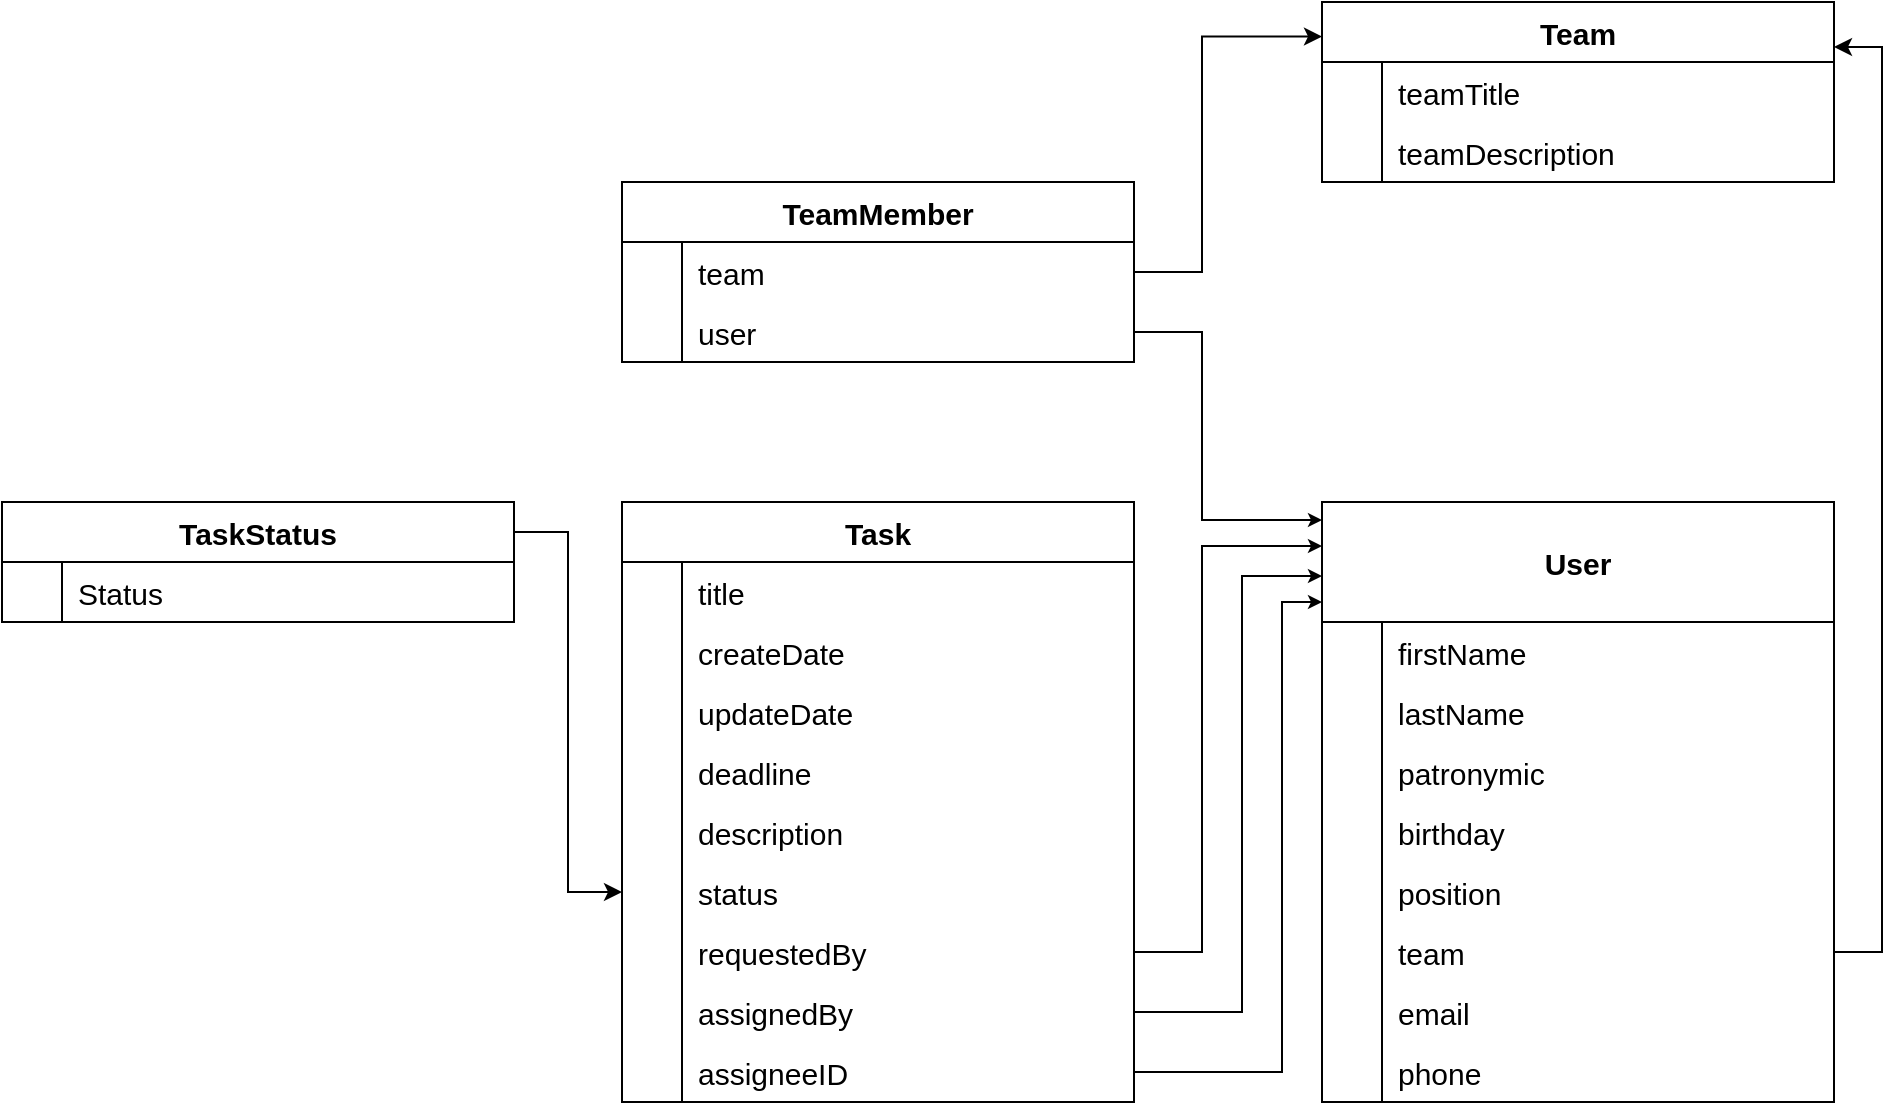 <mxfile version="23.1.5" type="device">
  <diagram id="C5RBs43oDa-KdzZeNtuy" name="Page-1">
    <mxGraphModel dx="3344" dy="1674" grid="1" gridSize="10" guides="1" tooltips="1" connect="1" arrows="1" fold="1" page="1" pageScale="1" pageWidth="827" pageHeight="1169" math="0" shadow="0">
      <root>
        <mxCell id="WIyWlLk6GJQsqaUBKTNV-0" />
        <mxCell id="WIyWlLk6GJQsqaUBKTNV-1" parent="WIyWlLk6GJQsqaUBKTNV-0" />
        <mxCell id="0agh_tOBGkZqkc2HFZfu-0" value="Team" style="shape=table;startSize=30;container=1;collapsible=1;childLayout=tableLayout;fixedRows=1;rowLines=0;fontStyle=1;align=center;resizeLast=1;fontSize=15;" parent="WIyWlLk6GJQsqaUBKTNV-1" vertex="1">
          <mxGeometry x="-1430" y="-580" width="256" height="90" as="geometry" />
        </mxCell>
        <mxCell id="0agh_tOBGkZqkc2HFZfu-1" value="" style="shape=tableRow;horizontal=0;startSize=0;swimlaneHead=0;swimlaneBody=0;fillColor=none;collapsible=0;dropTarget=0;points=[[0,0.5],[1,0.5]];portConstraint=eastwest;top=0;left=0;right=0;bottom=0;fontSize=15;" parent="0agh_tOBGkZqkc2HFZfu-0" vertex="1">
          <mxGeometry y="30" width="256" height="30" as="geometry" />
        </mxCell>
        <mxCell id="0agh_tOBGkZqkc2HFZfu-2" value="" style="shape=partialRectangle;connectable=0;fillColor=none;top=0;left=0;bottom=0;right=0;editable=1;overflow=hidden;fontSize=15;" parent="0agh_tOBGkZqkc2HFZfu-1" vertex="1">
          <mxGeometry width="30" height="30" as="geometry">
            <mxRectangle width="30" height="30" as="alternateBounds" />
          </mxGeometry>
        </mxCell>
        <mxCell id="0agh_tOBGkZqkc2HFZfu-3" value="teamTitle" style="shape=partialRectangle;connectable=0;fillColor=none;top=0;left=0;bottom=0;right=0;align=left;spacingLeft=6;overflow=hidden;fontSize=15;" parent="0agh_tOBGkZqkc2HFZfu-1" vertex="1">
          <mxGeometry x="30" width="226" height="30" as="geometry">
            <mxRectangle width="226" height="30" as="alternateBounds" />
          </mxGeometry>
        </mxCell>
        <mxCell id="0agh_tOBGkZqkc2HFZfu-4" value="" style="shape=tableRow;horizontal=0;startSize=0;swimlaneHead=0;swimlaneBody=0;fillColor=none;collapsible=0;dropTarget=0;points=[[0,0.5],[1,0.5]];portConstraint=eastwest;top=0;left=0;right=0;bottom=0;fontSize=15;" parent="0agh_tOBGkZqkc2HFZfu-0" vertex="1">
          <mxGeometry y="60" width="256" height="30" as="geometry" />
        </mxCell>
        <mxCell id="0agh_tOBGkZqkc2HFZfu-5" value="" style="shape=partialRectangle;connectable=0;fillColor=none;top=0;left=0;bottom=0;right=0;editable=1;overflow=hidden;fontSize=15;" parent="0agh_tOBGkZqkc2HFZfu-4" vertex="1">
          <mxGeometry width="30" height="30" as="geometry">
            <mxRectangle width="30" height="30" as="alternateBounds" />
          </mxGeometry>
        </mxCell>
        <mxCell id="0agh_tOBGkZqkc2HFZfu-6" value="teamDescription" style="shape=partialRectangle;connectable=0;fillColor=none;top=0;left=0;bottom=0;right=0;align=left;spacingLeft=6;overflow=hidden;fontSize=15;" parent="0agh_tOBGkZqkc2HFZfu-4" vertex="1">
          <mxGeometry x="30" width="226" height="30" as="geometry">
            <mxRectangle width="226" height="30" as="alternateBounds" />
          </mxGeometry>
        </mxCell>
        <mxCell id="0agh_tOBGkZqkc2HFZfu-7" value="User" style="shape=table;startSize=60;container=1;collapsible=1;childLayout=tableLayout;fixedRows=1;rowLines=0;fontStyle=1;align=center;resizeLast=1;fontSize=15;" parent="WIyWlLk6GJQsqaUBKTNV-1" vertex="1">
          <mxGeometry x="-1430" y="-330" width="256" height="300" as="geometry" />
        </mxCell>
        <mxCell id="0agh_tOBGkZqkc2HFZfu-8" value="" style="shape=tableRow;horizontal=0;startSize=0;swimlaneHead=0;swimlaneBody=0;fillColor=none;collapsible=0;dropTarget=0;points=[[0,0.5],[1,0.5]];portConstraint=eastwest;top=0;left=0;right=0;bottom=0;fontSize=15;" parent="0agh_tOBGkZqkc2HFZfu-7" vertex="1">
          <mxGeometry y="60" width="256" height="30" as="geometry" />
        </mxCell>
        <mxCell id="0agh_tOBGkZqkc2HFZfu-9" value="" style="shape=partialRectangle;connectable=0;fillColor=none;top=0;left=0;bottom=0;right=0;editable=1;overflow=hidden;fontSize=15;" parent="0agh_tOBGkZqkc2HFZfu-8" vertex="1">
          <mxGeometry width="30" height="30" as="geometry">
            <mxRectangle width="30" height="30" as="alternateBounds" />
          </mxGeometry>
        </mxCell>
        <mxCell id="0agh_tOBGkZqkc2HFZfu-10" value="firstName" style="shape=partialRectangle;connectable=0;fillColor=none;top=0;left=0;bottom=0;right=0;align=left;spacingLeft=6;overflow=hidden;fontSize=15;" parent="0agh_tOBGkZqkc2HFZfu-8" vertex="1">
          <mxGeometry x="30" width="226" height="30" as="geometry">
            <mxRectangle width="226" height="30" as="alternateBounds" />
          </mxGeometry>
        </mxCell>
        <mxCell id="0agh_tOBGkZqkc2HFZfu-11" value="" style="shape=tableRow;horizontal=0;startSize=0;swimlaneHead=0;swimlaneBody=0;fillColor=none;collapsible=0;dropTarget=0;points=[[0,0.5],[1,0.5]];portConstraint=eastwest;top=0;left=0;right=0;bottom=0;fontSize=15;" parent="0agh_tOBGkZqkc2HFZfu-7" vertex="1">
          <mxGeometry y="90" width="256" height="30" as="geometry" />
        </mxCell>
        <mxCell id="0agh_tOBGkZqkc2HFZfu-12" value="" style="shape=partialRectangle;connectable=0;fillColor=none;top=0;left=0;bottom=0;right=0;editable=1;overflow=hidden;fontSize=15;" parent="0agh_tOBGkZqkc2HFZfu-11" vertex="1">
          <mxGeometry width="30" height="30" as="geometry">
            <mxRectangle width="30" height="30" as="alternateBounds" />
          </mxGeometry>
        </mxCell>
        <mxCell id="0agh_tOBGkZqkc2HFZfu-13" value="lastName" style="shape=partialRectangle;connectable=0;fillColor=none;top=0;left=0;bottom=0;right=0;align=left;spacingLeft=6;overflow=hidden;fontSize=15;" parent="0agh_tOBGkZqkc2HFZfu-11" vertex="1">
          <mxGeometry x="30" width="226" height="30" as="geometry">
            <mxRectangle width="226" height="30" as="alternateBounds" />
          </mxGeometry>
        </mxCell>
        <mxCell id="0agh_tOBGkZqkc2HFZfu-23" value="" style="shape=tableRow;horizontal=0;startSize=0;swimlaneHead=0;swimlaneBody=0;fillColor=none;collapsible=0;dropTarget=0;points=[[0,0.5],[1,0.5]];portConstraint=eastwest;top=0;left=0;right=0;bottom=0;fontSize=15;" parent="0agh_tOBGkZqkc2HFZfu-7" vertex="1">
          <mxGeometry y="120" width="256" height="30" as="geometry" />
        </mxCell>
        <mxCell id="0agh_tOBGkZqkc2HFZfu-24" value="" style="shape=partialRectangle;connectable=0;fillColor=none;top=0;left=0;bottom=0;right=0;editable=1;overflow=hidden;fontSize=15;" parent="0agh_tOBGkZqkc2HFZfu-23" vertex="1">
          <mxGeometry width="30" height="30" as="geometry">
            <mxRectangle width="30" height="30" as="alternateBounds" />
          </mxGeometry>
        </mxCell>
        <mxCell id="0agh_tOBGkZqkc2HFZfu-25" value="patronymic" style="shape=partialRectangle;connectable=0;fillColor=none;top=0;left=0;bottom=0;right=0;align=left;spacingLeft=6;overflow=hidden;fontSize=15;" parent="0agh_tOBGkZqkc2HFZfu-23" vertex="1">
          <mxGeometry x="30" width="226" height="30" as="geometry">
            <mxRectangle width="226" height="30" as="alternateBounds" />
          </mxGeometry>
        </mxCell>
        <mxCell id="0agh_tOBGkZqkc2HFZfu-26" value="" style="shape=tableRow;horizontal=0;startSize=0;swimlaneHead=0;swimlaneBody=0;fillColor=none;collapsible=0;dropTarget=0;points=[[0,0.5],[1,0.5]];portConstraint=eastwest;top=0;left=0;right=0;bottom=0;fontSize=15;" parent="0agh_tOBGkZqkc2HFZfu-7" vertex="1">
          <mxGeometry y="150" width="256" height="30" as="geometry" />
        </mxCell>
        <mxCell id="0agh_tOBGkZqkc2HFZfu-27" value="" style="shape=partialRectangle;connectable=0;fillColor=none;top=0;left=0;bottom=0;right=0;editable=1;overflow=hidden;fontSize=15;" parent="0agh_tOBGkZqkc2HFZfu-26" vertex="1">
          <mxGeometry width="30" height="30" as="geometry">
            <mxRectangle width="30" height="30" as="alternateBounds" />
          </mxGeometry>
        </mxCell>
        <mxCell id="0agh_tOBGkZqkc2HFZfu-28" value="birthday" style="shape=partialRectangle;connectable=0;fillColor=none;top=0;left=0;bottom=0;right=0;align=left;spacingLeft=6;overflow=hidden;fontSize=15;" parent="0agh_tOBGkZqkc2HFZfu-26" vertex="1">
          <mxGeometry x="30" width="226" height="30" as="geometry">
            <mxRectangle width="226" height="30" as="alternateBounds" />
          </mxGeometry>
        </mxCell>
        <mxCell id="0agh_tOBGkZqkc2HFZfu-29" value="" style="shape=tableRow;horizontal=0;startSize=0;swimlaneHead=0;swimlaneBody=0;fillColor=none;collapsible=0;dropTarget=0;points=[[0,0.5],[1,0.5]];portConstraint=eastwest;top=0;left=0;right=0;bottom=0;fontSize=15;" parent="0agh_tOBGkZqkc2HFZfu-7" vertex="1">
          <mxGeometry y="180" width="256" height="30" as="geometry" />
        </mxCell>
        <mxCell id="0agh_tOBGkZqkc2HFZfu-30" value="" style="shape=partialRectangle;connectable=0;fillColor=none;top=0;left=0;bottom=0;right=0;editable=1;overflow=hidden;fontSize=15;" parent="0agh_tOBGkZqkc2HFZfu-29" vertex="1">
          <mxGeometry width="30" height="30" as="geometry">
            <mxRectangle width="30" height="30" as="alternateBounds" />
          </mxGeometry>
        </mxCell>
        <mxCell id="0agh_tOBGkZqkc2HFZfu-31" value="position" style="shape=partialRectangle;connectable=0;fillColor=none;top=0;left=0;bottom=0;right=0;align=left;spacingLeft=6;overflow=hidden;fontSize=15;" parent="0agh_tOBGkZqkc2HFZfu-29" vertex="1">
          <mxGeometry x="30" width="226" height="30" as="geometry">
            <mxRectangle width="226" height="30" as="alternateBounds" />
          </mxGeometry>
        </mxCell>
        <mxCell id="0agh_tOBGkZqkc2HFZfu-32" value="" style="shape=tableRow;horizontal=0;startSize=0;swimlaneHead=0;swimlaneBody=0;fillColor=none;collapsible=0;dropTarget=0;points=[[0,0.5],[1,0.5]];portConstraint=eastwest;top=0;left=0;right=0;bottom=0;fontSize=15;" parent="0agh_tOBGkZqkc2HFZfu-7" vertex="1">
          <mxGeometry y="210" width="256" height="30" as="geometry" />
        </mxCell>
        <mxCell id="0agh_tOBGkZqkc2HFZfu-33" value="" style="shape=partialRectangle;connectable=0;fillColor=none;top=0;left=0;bottom=0;right=0;editable=1;overflow=hidden;fontSize=15;" parent="0agh_tOBGkZqkc2HFZfu-32" vertex="1">
          <mxGeometry width="30" height="30" as="geometry">
            <mxRectangle width="30" height="30" as="alternateBounds" />
          </mxGeometry>
        </mxCell>
        <mxCell id="0agh_tOBGkZqkc2HFZfu-34" value="team" style="shape=partialRectangle;connectable=0;fillColor=none;top=0;left=0;bottom=0;right=0;align=left;spacingLeft=6;overflow=hidden;fontSize=15;" parent="0agh_tOBGkZqkc2HFZfu-32" vertex="1">
          <mxGeometry x="30" width="226" height="30" as="geometry">
            <mxRectangle width="226" height="30" as="alternateBounds" />
          </mxGeometry>
        </mxCell>
        <mxCell id="0agh_tOBGkZqkc2HFZfu-35" value="" style="shape=tableRow;horizontal=0;startSize=0;swimlaneHead=0;swimlaneBody=0;fillColor=none;collapsible=0;dropTarget=0;points=[[0,0.5],[1,0.5]];portConstraint=eastwest;top=0;left=0;right=0;bottom=0;fontSize=15;" parent="0agh_tOBGkZqkc2HFZfu-7" vertex="1">
          <mxGeometry y="240" width="256" height="30" as="geometry" />
        </mxCell>
        <mxCell id="0agh_tOBGkZqkc2HFZfu-36" value="" style="shape=partialRectangle;connectable=0;fillColor=none;top=0;left=0;bottom=0;right=0;editable=1;overflow=hidden;fontSize=15;" parent="0agh_tOBGkZqkc2HFZfu-35" vertex="1">
          <mxGeometry width="30" height="30" as="geometry">
            <mxRectangle width="30" height="30" as="alternateBounds" />
          </mxGeometry>
        </mxCell>
        <mxCell id="0agh_tOBGkZqkc2HFZfu-37" value="email" style="shape=partialRectangle;connectable=0;fillColor=none;top=0;left=0;bottom=0;right=0;align=left;spacingLeft=6;overflow=hidden;fontSize=15;" parent="0agh_tOBGkZqkc2HFZfu-35" vertex="1">
          <mxGeometry x="30" width="226" height="30" as="geometry">
            <mxRectangle width="226" height="30" as="alternateBounds" />
          </mxGeometry>
        </mxCell>
        <mxCell id="0agh_tOBGkZqkc2HFZfu-38" value="" style="shape=tableRow;horizontal=0;startSize=0;swimlaneHead=0;swimlaneBody=0;fillColor=none;collapsible=0;dropTarget=0;points=[[0,0.5],[1,0.5]];portConstraint=eastwest;top=0;left=0;right=0;bottom=0;fontSize=15;" parent="0agh_tOBGkZqkc2HFZfu-7" vertex="1">
          <mxGeometry y="270" width="256" height="30" as="geometry" />
        </mxCell>
        <mxCell id="0agh_tOBGkZqkc2HFZfu-39" value="" style="shape=partialRectangle;connectable=0;fillColor=none;top=0;left=0;bottom=0;right=0;editable=1;overflow=hidden;fontSize=15;" parent="0agh_tOBGkZqkc2HFZfu-38" vertex="1">
          <mxGeometry width="30" height="30" as="geometry">
            <mxRectangle width="30" height="30" as="alternateBounds" />
          </mxGeometry>
        </mxCell>
        <mxCell id="0agh_tOBGkZqkc2HFZfu-40" value="phone" style="shape=partialRectangle;connectable=0;fillColor=none;top=0;left=0;bottom=0;right=0;align=left;spacingLeft=6;overflow=hidden;fontSize=15;" parent="0agh_tOBGkZqkc2HFZfu-38" vertex="1">
          <mxGeometry x="30" width="226" height="30" as="geometry">
            <mxRectangle width="226" height="30" as="alternateBounds" />
          </mxGeometry>
        </mxCell>
        <mxCell id="0agh_tOBGkZqkc2HFZfu-42" value="TeamMember" style="shape=table;startSize=30;container=1;collapsible=1;childLayout=tableLayout;fixedRows=1;rowLines=0;fontStyle=1;align=center;resizeLast=1;fontSize=15;" parent="WIyWlLk6GJQsqaUBKTNV-1" vertex="1">
          <mxGeometry x="-1780" y="-490" width="256" height="90" as="geometry" />
        </mxCell>
        <mxCell id="0agh_tOBGkZqkc2HFZfu-43" value="" style="shape=tableRow;horizontal=0;startSize=0;swimlaneHead=0;swimlaneBody=0;fillColor=none;collapsible=0;dropTarget=0;points=[[0,0.5],[1,0.5]];portConstraint=eastwest;top=0;left=0;right=0;bottom=0;fontSize=15;" parent="0agh_tOBGkZqkc2HFZfu-42" vertex="1">
          <mxGeometry y="30" width="256" height="30" as="geometry" />
        </mxCell>
        <mxCell id="0agh_tOBGkZqkc2HFZfu-44" value="" style="shape=partialRectangle;connectable=0;fillColor=none;top=0;left=0;bottom=0;right=0;editable=1;overflow=hidden;fontSize=15;" parent="0agh_tOBGkZqkc2HFZfu-43" vertex="1">
          <mxGeometry width="30" height="30" as="geometry">
            <mxRectangle width="30" height="30" as="alternateBounds" />
          </mxGeometry>
        </mxCell>
        <mxCell id="0agh_tOBGkZqkc2HFZfu-45" value="team" style="shape=partialRectangle;connectable=0;fillColor=none;top=0;left=0;bottom=0;right=0;align=left;spacingLeft=6;overflow=hidden;fontSize=15;" parent="0agh_tOBGkZqkc2HFZfu-43" vertex="1">
          <mxGeometry x="30" width="226" height="30" as="geometry">
            <mxRectangle width="226" height="30" as="alternateBounds" />
          </mxGeometry>
        </mxCell>
        <mxCell id="0agh_tOBGkZqkc2HFZfu-46" value="" style="shape=tableRow;horizontal=0;startSize=0;swimlaneHead=0;swimlaneBody=0;fillColor=none;collapsible=0;dropTarget=0;points=[[0,0.5],[1,0.5]];portConstraint=eastwest;top=0;left=0;right=0;bottom=0;fontSize=15;" parent="0agh_tOBGkZqkc2HFZfu-42" vertex="1">
          <mxGeometry y="60" width="256" height="30" as="geometry" />
        </mxCell>
        <mxCell id="0agh_tOBGkZqkc2HFZfu-47" value="" style="shape=partialRectangle;connectable=0;fillColor=none;top=0;left=0;bottom=0;right=0;editable=1;overflow=hidden;fontSize=15;" parent="0agh_tOBGkZqkc2HFZfu-46" vertex="1">
          <mxGeometry width="30" height="30" as="geometry">
            <mxRectangle width="30" height="30" as="alternateBounds" />
          </mxGeometry>
        </mxCell>
        <mxCell id="0agh_tOBGkZqkc2HFZfu-48" value="user" style="shape=partialRectangle;connectable=0;fillColor=none;top=0;left=0;bottom=0;right=0;align=left;spacingLeft=6;overflow=hidden;fontSize=15;" parent="0agh_tOBGkZqkc2HFZfu-46" vertex="1">
          <mxGeometry x="30" width="226" height="30" as="geometry">
            <mxRectangle width="226" height="30" as="alternateBounds" />
          </mxGeometry>
        </mxCell>
        <mxCell id="0agh_tOBGkZqkc2HFZfu-50" value="" style="endArrow=classic;html=1;rounded=0;exitX=1;exitY=0.5;exitDx=0;exitDy=0;entryX=0;entryY=0.192;entryDx=0;entryDy=0;entryPerimeter=0;edgeStyle=orthogonalEdgeStyle;" parent="WIyWlLk6GJQsqaUBKTNV-1" source="0agh_tOBGkZqkc2HFZfu-43" target="0agh_tOBGkZqkc2HFZfu-0" edge="1">
          <mxGeometry width="50" height="50" relative="1" as="geometry">
            <mxPoint x="-1510" y="-480" as="sourcePoint" />
            <mxPoint x="-1450" y="-560" as="targetPoint" />
            <Array as="points">
              <mxPoint x="-1490" y="-445" />
              <mxPoint x="-1490" y="-563" />
            </Array>
          </mxGeometry>
        </mxCell>
        <mxCell id="0agh_tOBGkZqkc2HFZfu-52" value="Task" style="shape=table;startSize=30;container=1;collapsible=1;childLayout=tableLayout;fixedRows=1;rowLines=0;fontStyle=1;align=center;resizeLast=1;fontSize=15;" parent="WIyWlLk6GJQsqaUBKTNV-1" vertex="1">
          <mxGeometry x="-1780" y="-330" width="256" height="300" as="geometry" />
        </mxCell>
        <mxCell id="0agh_tOBGkZqkc2HFZfu-53" value="" style="shape=tableRow;horizontal=0;startSize=0;swimlaneHead=0;swimlaneBody=0;fillColor=none;collapsible=0;dropTarget=0;points=[[0,0.5],[1,0.5]];portConstraint=eastwest;top=0;left=0;right=0;bottom=0;fontSize=15;" parent="0agh_tOBGkZqkc2HFZfu-52" vertex="1">
          <mxGeometry y="30" width="256" height="30" as="geometry" />
        </mxCell>
        <mxCell id="0agh_tOBGkZqkc2HFZfu-54" value="" style="shape=partialRectangle;connectable=0;fillColor=none;top=0;left=0;bottom=0;right=0;editable=1;overflow=hidden;fontSize=15;" parent="0agh_tOBGkZqkc2HFZfu-53" vertex="1">
          <mxGeometry width="30" height="30" as="geometry">
            <mxRectangle width="30" height="30" as="alternateBounds" />
          </mxGeometry>
        </mxCell>
        <mxCell id="0agh_tOBGkZqkc2HFZfu-55" value="title" style="shape=partialRectangle;connectable=0;fillColor=none;top=0;left=0;bottom=0;right=0;align=left;spacingLeft=6;overflow=hidden;fontSize=15;" parent="0agh_tOBGkZqkc2HFZfu-53" vertex="1">
          <mxGeometry x="30" width="226" height="30" as="geometry">
            <mxRectangle width="226" height="30" as="alternateBounds" />
          </mxGeometry>
        </mxCell>
        <mxCell id="0agh_tOBGkZqkc2HFZfu-56" value="" style="shape=tableRow;horizontal=0;startSize=0;swimlaneHead=0;swimlaneBody=0;fillColor=none;collapsible=0;dropTarget=0;points=[[0,0.5],[1,0.5]];portConstraint=eastwest;top=0;left=0;right=0;bottom=0;fontSize=15;" parent="0agh_tOBGkZqkc2HFZfu-52" vertex="1">
          <mxGeometry y="60" width="256" height="30" as="geometry" />
        </mxCell>
        <mxCell id="0agh_tOBGkZqkc2HFZfu-57" value="" style="shape=partialRectangle;connectable=0;fillColor=none;top=0;left=0;bottom=0;right=0;editable=1;overflow=hidden;fontSize=15;" parent="0agh_tOBGkZqkc2HFZfu-56" vertex="1">
          <mxGeometry width="30" height="30" as="geometry">
            <mxRectangle width="30" height="30" as="alternateBounds" />
          </mxGeometry>
        </mxCell>
        <mxCell id="0agh_tOBGkZqkc2HFZfu-58" value="createDate" style="shape=partialRectangle;connectable=0;fillColor=none;top=0;left=0;bottom=0;right=0;align=left;spacingLeft=6;overflow=hidden;fontSize=15;" parent="0agh_tOBGkZqkc2HFZfu-56" vertex="1">
          <mxGeometry x="30" width="226" height="30" as="geometry">
            <mxRectangle width="226" height="30" as="alternateBounds" />
          </mxGeometry>
        </mxCell>
        <mxCell id="0agh_tOBGkZqkc2HFZfu-59" value="" style="shape=tableRow;horizontal=0;startSize=0;swimlaneHead=0;swimlaneBody=0;fillColor=none;collapsible=0;dropTarget=0;points=[[0,0.5],[1,0.5]];portConstraint=eastwest;top=0;left=0;right=0;bottom=0;fontSize=15;" parent="0agh_tOBGkZqkc2HFZfu-52" vertex="1">
          <mxGeometry y="90" width="256" height="30" as="geometry" />
        </mxCell>
        <mxCell id="0agh_tOBGkZqkc2HFZfu-60" value="" style="shape=partialRectangle;connectable=0;fillColor=none;top=0;left=0;bottom=0;right=0;editable=1;overflow=hidden;fontSize=15;" parent="0agh_tOBGkZqkc2HFZfu-59" vertex="1">
          <mxGeometry width="30" height="30" as="geometry">
            <mxRectangle width="30" height="30" as="alternateBounds" />
          </mxGeometry>
        </mxCell>
        <mxCell id="0agh_tOBGkZqkc2HFZfu-61" value="updateDate" style="shape=partialRectangle;connectable=0;fillColor=none;top=0;left=0;bottom=0;right=0;align=left;spacingLeft=6;overflow=hidden;fontSize=15;" parent="0agh_tOBGkZqkc2HFZfu-59" vertex="1">
          <mxGeometry x="30" width="226" height="30" as="geometry">
            <mxRectangle width="226" height="30" as="alternateBounds" />
          </mxGeometry>
        </mxCell>
        <mxCell id="0agh_tOBGkZqkc2HFZfu-62" value="" style="shape=tableRow;horizontal=0;startSize=0;swimlaneHead=0;swimlaneBody=0;fillColor=none;collapsible=0;dropTarget=0;points=[[0,0.5],[1,0.5]];portConstraint=eastwest;top=0;left=0;right=0;bottom=0;fontSize=15;" parent="0agh_tOBGkZqkc2HFZfu-52" vertex="1">
          <mxGeometry y="120" width="256" height="30" as="geometry" />
        </mxCell>
        <mxCell id="0agh_tOBGkZqkc2HFZfu-63" value="" style="shape=partialRectangle;connectable=0;fillColor=none;top=0;left=0;bottom=0;right=0;editable=1;overflow=hidden;fontSize=15;" parent="0agh_tOBGkZqkc2HFZfu-62" vertex="1">
          <mxGeometry width="30" height="30" as="geometry">
            <mxRectangle width="30" height="30" as="alternateBounds" />
          </mxGeometry>
        </mxCell>
        <mxCell id="0agh_tOBGkZqkc2HFZfu-64" value="deadline" style="shape=partialRectangle;connectable=0;fillColor=none;top=0;left=0;bottom=0;right=0;align=left;spacingLeft=6;overflow=hidden;fontSize=15;" parent="0agh_tOBGkZqkc2HFZfu-62" vertex="1">
          <mxGeometry x="30" width="226" height="30" as="geometry">
            <mxRectangle width="226" height="30" as="alternateBounds" />
          </mxGeometry>
        </mxCell>
        <mxCell id="0agh_tOBGkZqkc2HFZfu-65" value="" style="shape=tableRow;horizontal=0;startSize=0;swimlaneHead=0;swimlaneBody=0;fillColor=none;collapsible=0;dropTarget=0;points=[[0,0.5],[1,0.5]];portConstraint=eastwest;top=0;left=0;right=0;bottom=0;fontSize=15;" parent="0agh_tOBGkZqkc2HFZfu-52" vertex="1">
          <mxGeometry y="150" width="256" height="30" as="geometry" />
        </mxCell>
        <mxCell id="0agh_tOBGkZqkc2HFZfu-66" value="" style="shape=partialRectangle;connectable=0;fillColor=none;top=0;left=0;bottom=0;right=0;editable=1;overflow=hidden;fontSize=15;" parent="0agh_tOBGkZqkc2HFZfu-65" vertex="1">
          <mxGeometry width="30" height="30" as="geometry">
            <mxRectangle width="30" height="30" as="alternateBounds" />
          </mxGeometry>
        </mxCell>
        <mxCell id="0agh_tOBGkZqkc2HFZfu-67" value="description" style="shape=partialRectangle;connectable=0;fillColor=none;top=0;left=0;bottom=0;right=0;align=left;spacingLeft=6;overflow=hidden;fontSize=15;" parent="0agh_tOBGkZqkc2HFZfu-65" vertex="1">
          <mxGeometry x="30" width="226" height="30" as="geometry">
            <mxRectangle width="226" height="30" as="alternateBounds" />
          </mxGeometry>
        </mxCell>
        <mxCell id="0agh_tOBGkZqkc2HFZfu-68" value="" style="shape=tableRow;horizontal=0;startSize=0;swimlaneHead=0;swimlaneBody=0;fillColor=none;collapsible=0;dropTarget=0;points=[[0,0.5],[1,0.5]];portConstraint=eastwest;top=0;left=0;right=0;bottom=0;fontSize=15;" parent="0agh_tOBGkZqkc2HFZfu-52" vertex="1">
          <mxGeometry y="180" width="256" height="30" as="geometry" />
        </mxCell>
        <mxCell id="0agh_tOBGkZqkc2HFZfu-69" value="" style="shape=partialRectangle;connectable=0;fillColor=none;top=0;left=0;bottom=0;right=0;editable=1;overflow=hidden;fontSize=15;" parent="0agh_tOBGkZqkc2HFZfu-68" vertex="1">
          <mxGeometry width="30" height="30" as="geometry">
            <mxRectangle width="30" height="30" as="alternateBounds" />
          </mxGeometry>
        </mxCell>
        <mxCell id="0agh_tOBGkZqkc2HFZfu-70" value="status" style="shape=partialRectangle;connectable=0;fillColor=none;top=0;left=0;bottom=0;right=0;align=left;spacingLeft=6;overflow=hidden;fontSize=15;" parent="0agh_tOBGkZqkc2HFZfu-68" vertex="1">
          <mxGeometry x="30" width="226" height="30" as="geometry">
            <mxRectangle width="226" height="30" as="alternateBounds" />
          </mxGeometry>
        </mxCell>
        <mxCell id="0agh_tOBGkZqkc2HFZfu-71" value="" style="shape=tableRow;horizontal=0;startSize=0;swimlaneHead=0;swimlaneBody=0;fillColor=none;collapsible=0;dropTarget=0;points=[[0,0.5],[1,0.5]];portConstraint=eastwest;top=0;left=0;right=0;bottom=0;fontSize=15;" parent="0agh_tOBGkZqkc2HFZfu-52" vertex="1">
          <mxGeometry y="210" width="256" height="30" as="geometry" />
        </mxCell>
        <mxCell id="0agh_tOBGkZqkc2HFZfu-72" value="" style="shape=partialRectangle;connectable=0;fillColor=none;top=0;left=0;bottom=0;right=0;editable=1;overflow=hidden;fontSize=15;" parent="0agh_tOBGkZqkc2HFZfu-71" vertex="1">
          <mxGeometry width="30" height="30" as="geometry">
            <mxRectangle width="30" height="30" as="alternateBounds" />
          </mxGeometry>
        </mxCell>
        <mxCell id="0agh_tOBGkZqkc2HFZfu-73" value="requestedBy" style="shape=partialRectangle;connectable=0;fillColor=none;top=0;left=0;bottom=0;right=0;align=left;spacingLeft=6;overflow=hidden;fontSize=15;" parent="0agh_tOBGkZqkc2HFZfu-71" vertex="1">
          <mxGeometry x="30" width="226" height="30" as="geometry">
            <mxRectangle width="226" height="30" as="alternateBounds" />
          </mxGeometry>
        </mxCell>
        <mxCell id="0agh_tOBGkZqkc2HFZfu-74" value="" style="shape=tableRow;horizontal=0;startSize=0;swimlaneHead=0;swimlaneBody=0;fillColor=none;collapsible=0;dropTarget=0;points=[[0,0.5],[1,0.5]];portConstraint=eastwest;top=0;left=0;right=0;bottom=0;fontSize=15;" parent="0agh_tOBGkZqkc2HFZfu-52" vertex="1">
          <mxGeometry y="240" width="256" height="30" as="geometry" />
        </mxCell>
        <mxCell id="0agh_tOBGkZqkc2HFZfu-75" value="" style="shape=partialRectangle;connectable=0;fillColor=none;top=0;left=0;bottom=0;right=0;editable=1;overflow=hidden;fontSize=15;" parent="0agh_tOBGkZqkc2HFZfu-74" vertex="1">
          <mxGeometry width="30" height="30" as="geometry">
            <mxRectangle width="30" height="30" as="alternateBounds" />
          </mxGeometry>
        </mxCell>
        <mxCell id="0agh_tOBGkZqkc2HFZfu-76" value="assignedBy" style="shape=partialRectangle;connectable=0;fillColor=none;top=0;left=0;bottom=0;right=0;align=left;spacingLeft=6;overflow=hidden;fontSize=15;" parent="0agh_tOBGkZqkc2HFZfu-74" vertex="1">
          <mxGeometry x="30" width="226" height="30" as="geometry">
            <mxRectangle width="226" height="30" as="alternateBounds" />
          </mxGeometry>
        </mxCell>
        <mxCell id="0agh_tOBGkZqkc2HFZfu-77" value="" style="shape=tableRow;horizontal=0;startSize=0;swimlaneHead=0;swimlaneBody=0;fillColor=none;collapsible=0;dropTarget=0;points=[[0,0.5],[1,0.5]];portConstraint=eastwest;top=0;left=0;right=0;bottom=0;fontSize=15;" parent="0agh_tOBGkZqkc2HFZfu-52" vertex="1">
          <mxGeometry y="270" width="256" height="30" as="geometry" />
        </mxCell>
        <mxCell id="0agh_tOBGkZqkc2HFZfu-78" value="" style="shape=partialRectangle;connectable=0;fillColor=none;top=0;left=0;bottom=0;right=0;editable=1;overflow=hidden;fontSize=15;" parent="0agh_tOBGkZqkc2HFZfu-77" vertex="1">
          <mxGeometry width="30" height="30" as="geometry">
            <mxRectangle width="30" height="30" as="alternateBounds" />
          </mxGeometry>
        </mxCell>
        <mxCell id="0agh_tOBGkZqkc2HFZfu-79" value="assigneeID" style="shape=partialRectangle;connectable=0;fillColor=none;top=0;left=0;bottom=0;right=0;align=left;spacingLeft=6;overflow=hidden;fontSize=15;" parent="0agh_tOBGkZqkc2HFZfu-77" vertex="1">
          <mxGeometry x="30" width="226" height="30" as="geometry">
            <mxRectangle width="226" height="30" as="alternateBounds" />
          </mxGeometry>
        </mxCell>
        <mxCell id="0agh_tOBGkZqkc2HFZfu-80" value="TaskStatus" style="shape=table;startSize=30;container=1;collapsible=1;childLayout=tableLayout;fixedRows=1;rowLines=0;fontStyle=1;align=center;resizeLast=1;fontSize=15;" parent="WIyWlLk6GJQsqaUBKTNV-1" vertex="1">
          <mxGeometry x="-2090" y="-330" width="256" height="60" as="geometry" />
        </mxCell>
        <mxCell id="0agh_tOBGkZqkc2HFZfu-81" value="" style="shape=tableRow;horizontal=0;startSize=0;swimlaneHead=0;swimlaneBody=0;fillColor=none;collapsible=0;dropTarget=0;points=[[0,0.5],[1,0.5]];portConstraint=eastwest;top=0;left=0;right=0;bottom=0;fontSize=15;" parent="0agh_tOBGkZqkc2HFZfu-80" vertex="1">
          <mxGeometry y="30" width="256" height="30" as="geometry" />
        </mxCell>
        <mxCell id="0agh_tOBGkZqkc2HFZfu-82" value="" style="shape=partialRectangle;connectable=0;fillColor=none;top=0;left=0;bottom=0;right=0;editable=1;overflow=hidden;fontSize=15;" parent="0agh_tOBGkZqkc2HFZfu-81" vertex="1">
          <mxGeometry width="30" height="30" as="geometry">
            <mxRectangle width="30" height="30" as="alternateBounds" />
          </mxGeometry>
        </mxCell>
        <mxCell id="0agh_tOBGkZqkc2HFZfu-83" value="Status" style="shape=partialRectangle;connectable=0;fillColor=none;top=0;left=0;bottom=0;right=0;align=left;spacingLeft=6;overflow=hidden;fontSize=15;" parent="0agh_tOBGkZqkc2HFZfu-81" vertex="1">
          <mxGeometry x="30" width="226" height="30" as="geometry">
            <mxRectangle width="226" height="30" as="alternateBounds" />
          </mxGeometry>
        </mxCell>
        <mxCell id="0agh_tOBGkZqkc2HFZfu-87" value="" style="endArrow=classic;html=1;rounded=0;exitX=1;exitY=0.25;exitDx=0;exitDy=0;entryX=0;entryY=0.5;entryDx=0;entryDy=0;edgeStyle=orthogonalEdgeStyle;" parent="WIyWlLk6GJQsqaUBKTNV-1" source="0agh_tOBGkZqkc2HFZfu-80" target="0agh_tOBGkZqkc2HFZfu-68" edge="1">
          <mxGeometry width="50" height="50" relative="1" as="geometry">
            <mxPoint x="-1890" y="-200" as="sourcePoint" />
            <mxPoint x="-1810" y="-260" as="targetPoint" />
          </mxGeometry>
        </mxCell>
        <mxCell id="0agh_tOBGkZqkc2HFZfu-91" value="" style="endArrow=classic;html=1;rounded=0;exitX=1;exitY=0.5;exitDx=0;exitDy=0;edgeStyle=orthogonalEdgeStyle;entryX=0;entryY=0.03;entryDx=0;entryDy=0;entryPerimeter=0;endSize=4;" parent="WIyWlLk6GJQsqaUBKTNV-1" source="0agh_tOBGkZqkc2HFZfu-46" target="0agh_tOBGkZqkc2HFZfu-7" edge="1">
          <mxGeometry width="50" height="50" relative="1" as="geometry">
            <mxPoint x="-1534.52" y="-342" as="sourcePoint" />
            <mxPoint x="-1450.52" y="-480" as="targetPoint" />
            <Array as="points">
              <mxPoint x="-1490" y="-415" />
              <mxPoint x="-1490" y="-321" />
            </Array>
          </mxGeometry>
        </mxCell>
        <mxCell id="0agh_tOBGkZqkc2HFZfu-94" value="" style="endArrow=classic;html=1;rounded=0;exitX=1;exitY=0.5;exitDx=0;exitDy=0;edgeStyle=orthogonalEdgeStyle;endSize=4;" parent="WIyWlLk6GJQsqaUBKTNV-1" source="0agh_tOBGkZqkc2HFZfu-74" edge="1">
          <mxGeometry width="50" height="50" relative="1" as="geometry">
            <mxPoint x="-1500" y="-65" as="sourcePoint" />
            <mxPoint x="-1430" y="-293" as="targetPoint" />
            <Array as="points">
              <mxPoint x="-1470" y="-75" />
              <mxPoint x="-1470" y="-293" />
            </Array>
          </mxGeometry>
        </mxCell>
        <mxCell id="0agh_tOBGkZqkc2HFZfu-106" value="" style="endArrow=classic;html=1;rounded=0;edgeStyle=orthogonalEdgeStyle;sourcePerimeterSpacing=0;exitX=1;exitY=0.5;exitDx=0;exitDy=0;startSize=6;endSize=4;" parent="WIyWlLk6GJQsqaUBKTNV-1" source="0agh_tOBGkZqkc2HFZfu-77" edge="1">
          <mxGeometry width="50" height="50" relative="1" as="geometry">
            <mxPoint x="-1510" y="-40" as="sourcePoint" />
            <mxPoint x="-1430" y="-280" as="targetPoint" />
            <Array as="points">
              <mxPoint x="-1450" y="-45" />
              <mxPoint x="-1450" y="-280" />
            </Array>
          </mxGeometry>
        </mxCell>
        <mxCell id="0agh_tOBGkZqkc2HFZfu-111" value="" style="endArrow=classic;html=1;rounded=0;exitX=1;exitY=0.5;exitDx=0;exitDy=0;edgeStyle=orthogonalEdgeStyle;endSize=4;" parent="WIyWlLk6GJQsqaUBKTNV-1" source="0agh_tOBGkZqkc2HFZfu-71" edge="1">
          <mxGeometry width="50" height="50" relative="1" as="geometry">
            <mxPoint x="-1514" y="-65" as="sourcePoint" />
            <mxPoint x="-1430" y="-308" as="targetPoint" />
            <Array as="points">
              <mxPoint x="-1490" y="-105" />
              <mxPoint x="-1490" y="-308" />
            </Array>
          </mxGeometry>
        </mxCell>
        <mxCell id="0agh_tOBGkZqkc2HFZfu-114" value="" style="endArrow=classic;html=1;rounded=0;exitX=1;exitY=0.5;exitDx=0;exitDy=0;entryX=1;entryY=0.25;entryDx=0;entryDy=0;edgeStyle=orthogonalEdgeStyle;" parent="WIyWlLk6GJQsqaUBKTNV-1" source="0agh_tOBGkZqkc2HFZfu-32" target="0agh_tOBGkZqkc2HFZfu-0" edge="1">
          <mxGeometry width="50" height="50" relative="1" as="geometry">
            <mxPoint x="-1524" y="-290" as="sourcePoint" />
            <mxPoint x="-1170" y="-400" as="targetPoint" />
            <Array as="points">
              <mxPoint x="-1150" y="-105" />
              <mxPoint x="-1150" y="-558" />
            </Array>
          </mxGeometry>
        </mxCell>
      </root>
    </mxGraphModel>
  </diagram>
</mxfile>

